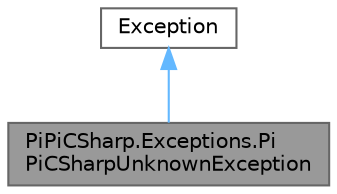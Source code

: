 digraph "PiPiCSharp.Exceptions.PiPiCSharpUnknownException"
{
 // LATEX_PDF_SIZE
  bgcolor="transparent";
  edge [fontname=Helvetica,fontsize=10,labelfontname=Helvetica,labelfontsize=10];
  node [fontname=Helvetica,fontsize=10,shape=box,height=0.2,width=0.4];
  Node1 [id="Node000001",label="PiPiCSharp.Exceptions.Pi\lPiCSharpUnknownException",height=0.2,width=0.4,color="gray40", fillcolor="grey60", style="filled", fontcolor="black",tooltip="The unknown exception."];
  Node2 -> Node1 [id="edge1_Node000001_Node000002",dir="back",color="steelblue1",style="solid",tooltip=" "];
  Node2 [id="Node000002",label="Exception",height=0.2,width=0.4,color="gray40", fillcolor="white", style="filled",tooltip=" "];
}
